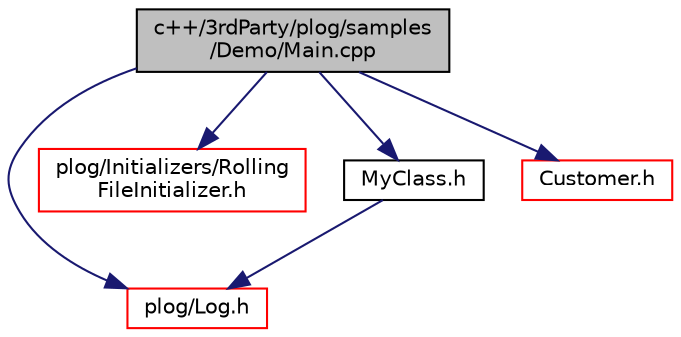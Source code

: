 digraph "c++/3rdParty/plog/samples/Demo/Main.cpp"
{
 // LATEX_PDF_SIZE
  bgcolor="transparent";
  edge [fontname="Helvetica",fontsize="10",labelfontname="Helvetica",labelfontsize="10"];
  node [fontname="Helvetica",fontsize="10",shape=record];
  Node1 [label="c++/3rdParty/plog/samples\l/Demo/Main.cpp",height=0.2,width=0.4,color="black", fillcolor="grey75", style="filled", fontcolor="black",tooltip=" "];
  Node1 -> Node2 [color="midnightblue",fontsize="10",style="solid",fontname="Helvetica"];
  Node2 [label="plog/Log.h",height=0.2,width=0.4,color="red",URL="$_log_8h.html",tooltip=" "];
  Node1 -> Node22 [color="midnightblue",fontsize="10",style="solid",fontname="Helvetica"];
  Node22 [label="plog/Initializers/Rolling\lFileInitializer.h",height=0.2,width=0.4,color="red",URL="$_rolling_file_initializer_8h.html",tooltip=" "];
  Node1 -> Node31 [color="midnightblue",fontsize="10",style="solid",fontname="Helvetica"];
  Node31 [label="MyClass.h",height=0.2,width=0.4,color="black",URL="$_my_class_8h.html",tooltip=" "];
  Node31 -> Node2 [color="midnightblue",fontsize="10",style="solid",fontname="Helvetica"];
  Node1 -> Node32 [color="midnightblue",fontsize="10",style="solid",fontname="Helvetica"];
  Node32 [label="Customer.h",height=0.2,width=0.4,color="red",URL="$_customer_8h.html",tooltip=" "];
}
